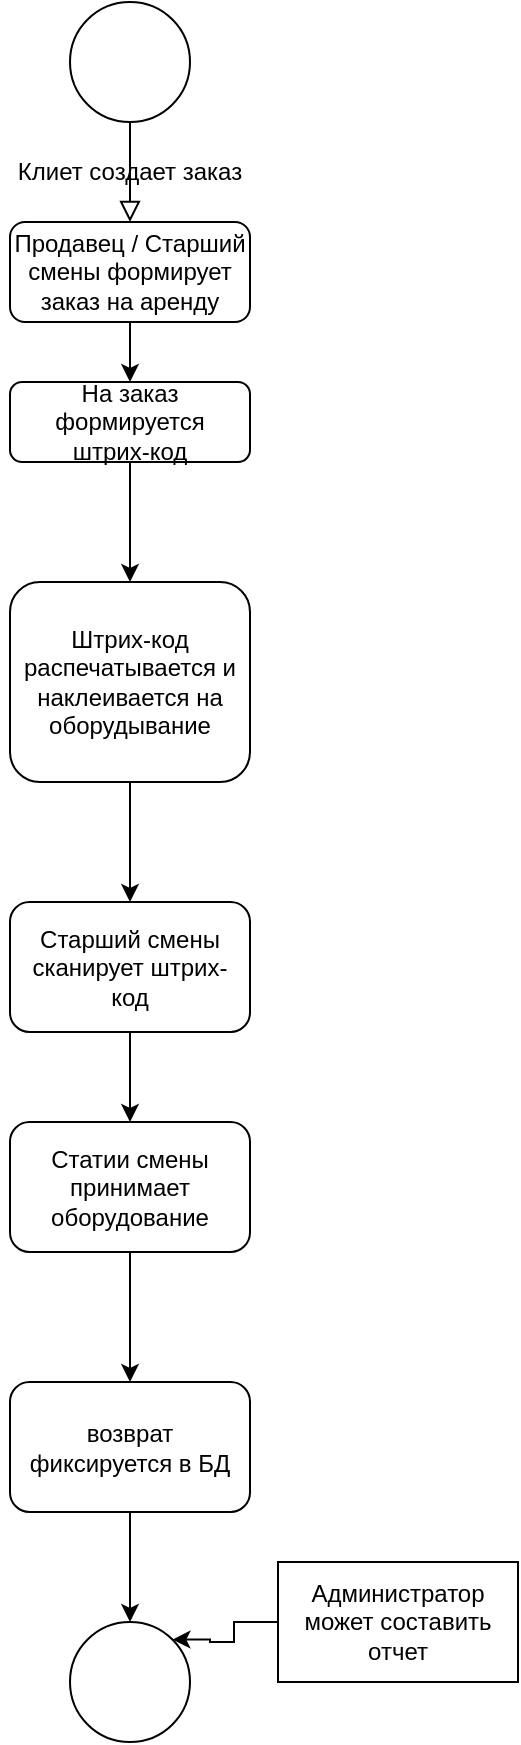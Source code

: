 <mxfile version="22.0.8" type="github">
  <diagram id="C5RBs43oDa-KdzZeNtuy" name="Page-1">
    <mxGraphModel dx="1631" dy="931" grid="1" gridSize="10" guides="1" tooltips="1" connect="1" arrows="1" fold="1" page="1" pageScale="1" pageWidth="827" pageHeight="1169" math="0" shadow="0">
      <root>
        <mxCell id="WIyWlLk6GJQsqaUBKTNV-0" />
        <mxCell id="WIyWlLk6GJQsqaUBKTNV-1" parent="WIyWlLk6GJQsqaUBKTNV-0" />
        <mxCell id="WIyWlLk6GJQsqaUBKTNV-2" value="" style="rounded=0;html=1;jettySize=auto;orthogonalLoop=1;fontSize=11;endArrow=block;endFill=0;endSize=8;strokeWidth=1;shadow=0;labelBackgroundColor=none;edgeStyle=orthogonalEdgeStyle;" parent="WIyWlLk6GJQsqaUBKTNV-1" edge="1">
          <mxGeometry relative="1" as="geometry">
            <mxPoint x="220" y="120" as="sourcePoint" />
            <mxPoint x="220" y="170" as="targetPoint" />
          </mxGeometry>
        </mxCell>
        <mxCell id="oWf-GPALmsze_Nitcz31-2" style="edgeStyle=orthogonalEdgeStyle;rounded=0;orthogonalLoop=1;jettySize=auto;html=1;" edge="1" parent="WIyWlLk6GJQsqaUBKTNV-1" source="WIyWlLk6GJQsqaUBKTNV-7" target="WIyWlLk6GJQsqaUBKTNV-12">
          <mxGeometry relative="1" as="geometry" />
        </mxCell>
        <mxCell id="WIyWlLk6GJQsqaUBKTNV-7" value="Продавец / Старший смены формирует заказ на аренду" style="rounded=1;whiteSpace=wrap;html=1;fontSize=12;glass=0;strokeWidth=1;shadow=0;" parent="WIyWlLk6GJQsqaUBKTNV-1" vertex="1">
          <mxGeometry x="160" y="170" width="120" height="50" as="geometry" />
        </mxCell>
        <mxCell id="oWf-GPALmsze_Nitcz31-5" style="edgeStyle=orthogonalEdgeStyle;rounded=0;orthogonalLoop=1;jettySize=auto;html=1;entryX=0.5;entryY=0;entryDx=0;entryDy=0;" edge="1" parent="WIyWlLk6GJQsqaUBKTNV-1" source="WIyWlLk6GJQsqaUBKTNV-11" target="oWf-GPALmsze_Nitcz31-4">
          <mxGeometry relative="1" as="geometry" />
        </mxCell>
        <mxCell id="WIyWlLk6GJQsqaUBKTNV-11" value="&lt;div&gt;Штрих-код&lt;/div&gt;&lt;div&gt;распечатывается и&lt;/div&gt;&lt;div&gt;наклеивается на&lt;/div&gt;&lt;div&gt;оборудывание&lt;/div&gt;" style="rounded=1;whiteSpace=wrap;html=1;fontSize=12;glass=0;strokeWidth=1;shadow=0;" parent="WIyWlLk6GJQsqaUBKTNV-1" vertex="1">
          <mxGeometry x="160" y="350" width="120" height="100" as="geometry" />
        </mxCell>
        <mxCell id="oWf-GPALmsze_Nitcz31-3" style="edgeStyle=orthogonalEdgeStyle;rounded=0;orthogonalLoop=1;jettySize=auto;html=1;entryX=0.5;entryY=0;entryDx=0;entryDy=0;" edge="1" parent="WIyWlLk6GJQsqaUBKTNV-1" source="WIyWlLk6GJQsqaUBKTNV-12" target="WIyWlLk6GJQsqaUBKTNV-11">
          <mxGeometry relative="1" as="geometry" />
        </mxCell>
        <mxCell id="WIyWlLk6GJQsqaUBKTNV-12" value="&lt;div&gt;На заказ&lt;/div&gt;&lt;div&gt;формируется&lt;/div&gt;&lt;div&gt;штрих-код&lt;/div&gt;" style="rounded=1;whiteSpace=wrap;html=1;fontSize=12;glass=0;strokeWidth=1;shadow=0;" parent="WIyWlLk6GJQsqaUBKTNV-1" vertex="1">
          <mxGeometry x="160" y="250" width="120" height="40" as="geometry" />
        </mxCell>
        <mxCell id="oWf-GPALmsze_Nitcz31-0" value="" style="ellipse;whiteSpace=wrap;html=1;aspect=fixed;" vertex="1" parent="WIyWlLk6GJQsqaUBKTNV-1">
          <mxGeometry x="190" y="60" width="60" height="60" as="geometry" />
        </mxCell>
        <mxCell id="oWf-GPALmsze_Nitcz31-1" value="Клиет создает заказ" style="text;html=1;strokeColor=none;fillColor=none;align=center;verticalAlign=middle;whiteSpace=wrap;rounded=0;" vertex="1" parent="WIyWlLk6GJQsqaUBKTNV-1">
          <mxGeometry x="155" y="130" width="130" height="30" as="geometry" />
        </mxCell>
        <mxCell id="oWf-GPALmsze_Nitcz31-7" style="edgeStyle=orthogonalEdgeStyle;rounded=0;orthogonalLoop=1;jettySize=auto;html=1;" edge="1" parent="WIyWlLk6GJQsqaUBKTNV-1" source="oWf-GPALmsze_Nitcz31-4" target="oWf-GPALmsze_Nitcz31-6">
          <mxGeometry relative="1" as="geometry" />
        </mxCell>
        <mxCell id="oWf-GPALmsze_Nitcz31-4" value="&lt;div&gt;Старший смены&lt;/div&gt;&lt;div&gt;сканирует штрих-&lt;/div&gt;&lt;div&gt;код&lt;/div&gt;" style="rounded=1;whiteSpace=wrap;html=1;fontSize=12;glass=0;strokeWidth=1;shadow=0;" vertex="1" parent="WIyWlLk6GJQsqaUBKTNV-1">
          <mxGeometry x="160" y="510" width="120" height="65" as="geometry" />
        </mxCell>
        <mxCell id="oWf-GPALmsze_Nitcz31-9" style="edgeStyle=orthogonalEdgeStyle;rounded=0;orthogonalLoop=1;jettySize=auto;html=1;entryX=0.5;entryY=0;entryDx=0;entryDy=0;" edge="1" parent="WIyWlLk6GJQsqaUBKTNV-1" source="oWf-GPALmsze_Nitcz31-6" target="oWf-GPALmsze_Nitcz31-8">
          <mxGeometry relative="1" as="geometry" />
        </mxCell>
        <mxCell id="oWf-GPALmsze_Nitcz31-6" value="&lt;div&gt;Статии смены&lt;/div&gt;&lt;div&gt;принимает&lt;/div&gt;&lt;div&gt;оборудование&lt;/div&gt;" style="rounded=1;whiteSpace=wrap;html=1;fontSize=12;glass=0;strokeWidth=1;shadow=0;" vertex="1" parent="WIyWlLk6GJQsqaUBKTNV-1">
          <mxGeometry x="160" y="620" width="120" height="65" as="geometry" />
        </mxCell>
        <mxCell id="oWf-GPALmsze_Nitcz31-11" style="edgeStyle=orthogonalEdgeStyle;rounded=0;orthogonalLoop=1;jettySize=auto;html=1;entryX=0.5;entryY=0;entryDx=0;entryDy=0;" edge="1" parent="WIyWlLk6GJQsqaUBKTNV-1" source="oWf-GPALmsze_Nitcz31-8" target="oWf-GPALmsze_Nitcz31-10">
          <mxGeometry relative="1" as="geometry" />
        </mxCell>
        <mxCell id="oWf-GPALmsze_Nitcz31-8" value="возврат&lt;br&gt;фиксируется в БД" style="rounded=1;whiteSpace=wrap;html=1;fontSize=12;glass=0;strokeWidth=1;shadow=0;" vertex="1" parent="WIyWlLk6GJQsqaUBKTNV-1">
          <mxGeometry x="160" y="750" width="120" height="65" as="geometry" />
        </mxCell>
        <mxCell id="oWf-GPALmsze_Nitcz31-10" value="" style="ellipse;whiteSpace=wrap;html=1;aspect=fixed;" vertex="1" parent="WIyWlLk6GJQsqaUBKTNV-1">
          <mxGeometry x="190" y="870" width="60" height="60" as="geometry" />
        </mxCell>
        <mxCell id="oWf-GPALmsze_Nitcz31-14" style="edgeStyle=orthogonalEdgeStyle;rounded=0;orthogonalLoop=1;jettySize=auto;html=1;entryX=1;entryY=0;entryDx=0;entryDy=0;" edge="1" parent="WIyWlLk6GJQsqaUBKTNV-1" source="oWf-GPALmsze_Nitcz31-13" target="oWf-GPALmsze_Nitcz31-10">
          <mxGeometry relative="1" as="geometry">
            <Array as="points">
              <mxPoint x="272" y="870" />
              <mxPoint x="272" y="880" />
              <mxPoint x="260" y="880" />
              <mxPoint x="260" y="879" />
            </Array>
          </mxGeometry>
        </mxCell>
        <mxCell id="oWf-GPALmsze_Nitcz31-13" value="&lt;div&gt;Администратор&lt;/div&gt;&lt;div&gt;может составить&lt;/div&gt;&lt;div&gt;отчет&lt;/div&gt;" style="rounded=0;whiteSpace=wrap;html=1;" vertex="1" parent="WIyWlLk6GJQsqaUBKTNV-1">
          <mxGeometry x="294" y="840" width="120" height="60" as="geometry" />
        </mxCell>
      </root>
    </mxGraphModel>
  </diagram>
</mxfile>
